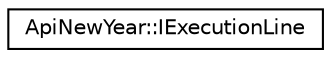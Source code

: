 digraph "Graphical Class Hierarchy"
{
  edge [fontname="Helvetica",fontsize="10",labelfontname="Helvetica",labelfontsize="10"];
  node [fontname="Helvetica",fontsize="10",shape=record];
  rankdir="LR";
  Node1 [label="ApiNewYear::IExecutionLine",height=0.2,width=0.4,color="black", fillcolor="white", style="filled",URL="$class_api_new_year_1_1_i_execution_line.html",tooltip="Base class representing the minimum requirements for an HTTP ExecutionLine. "];
}
